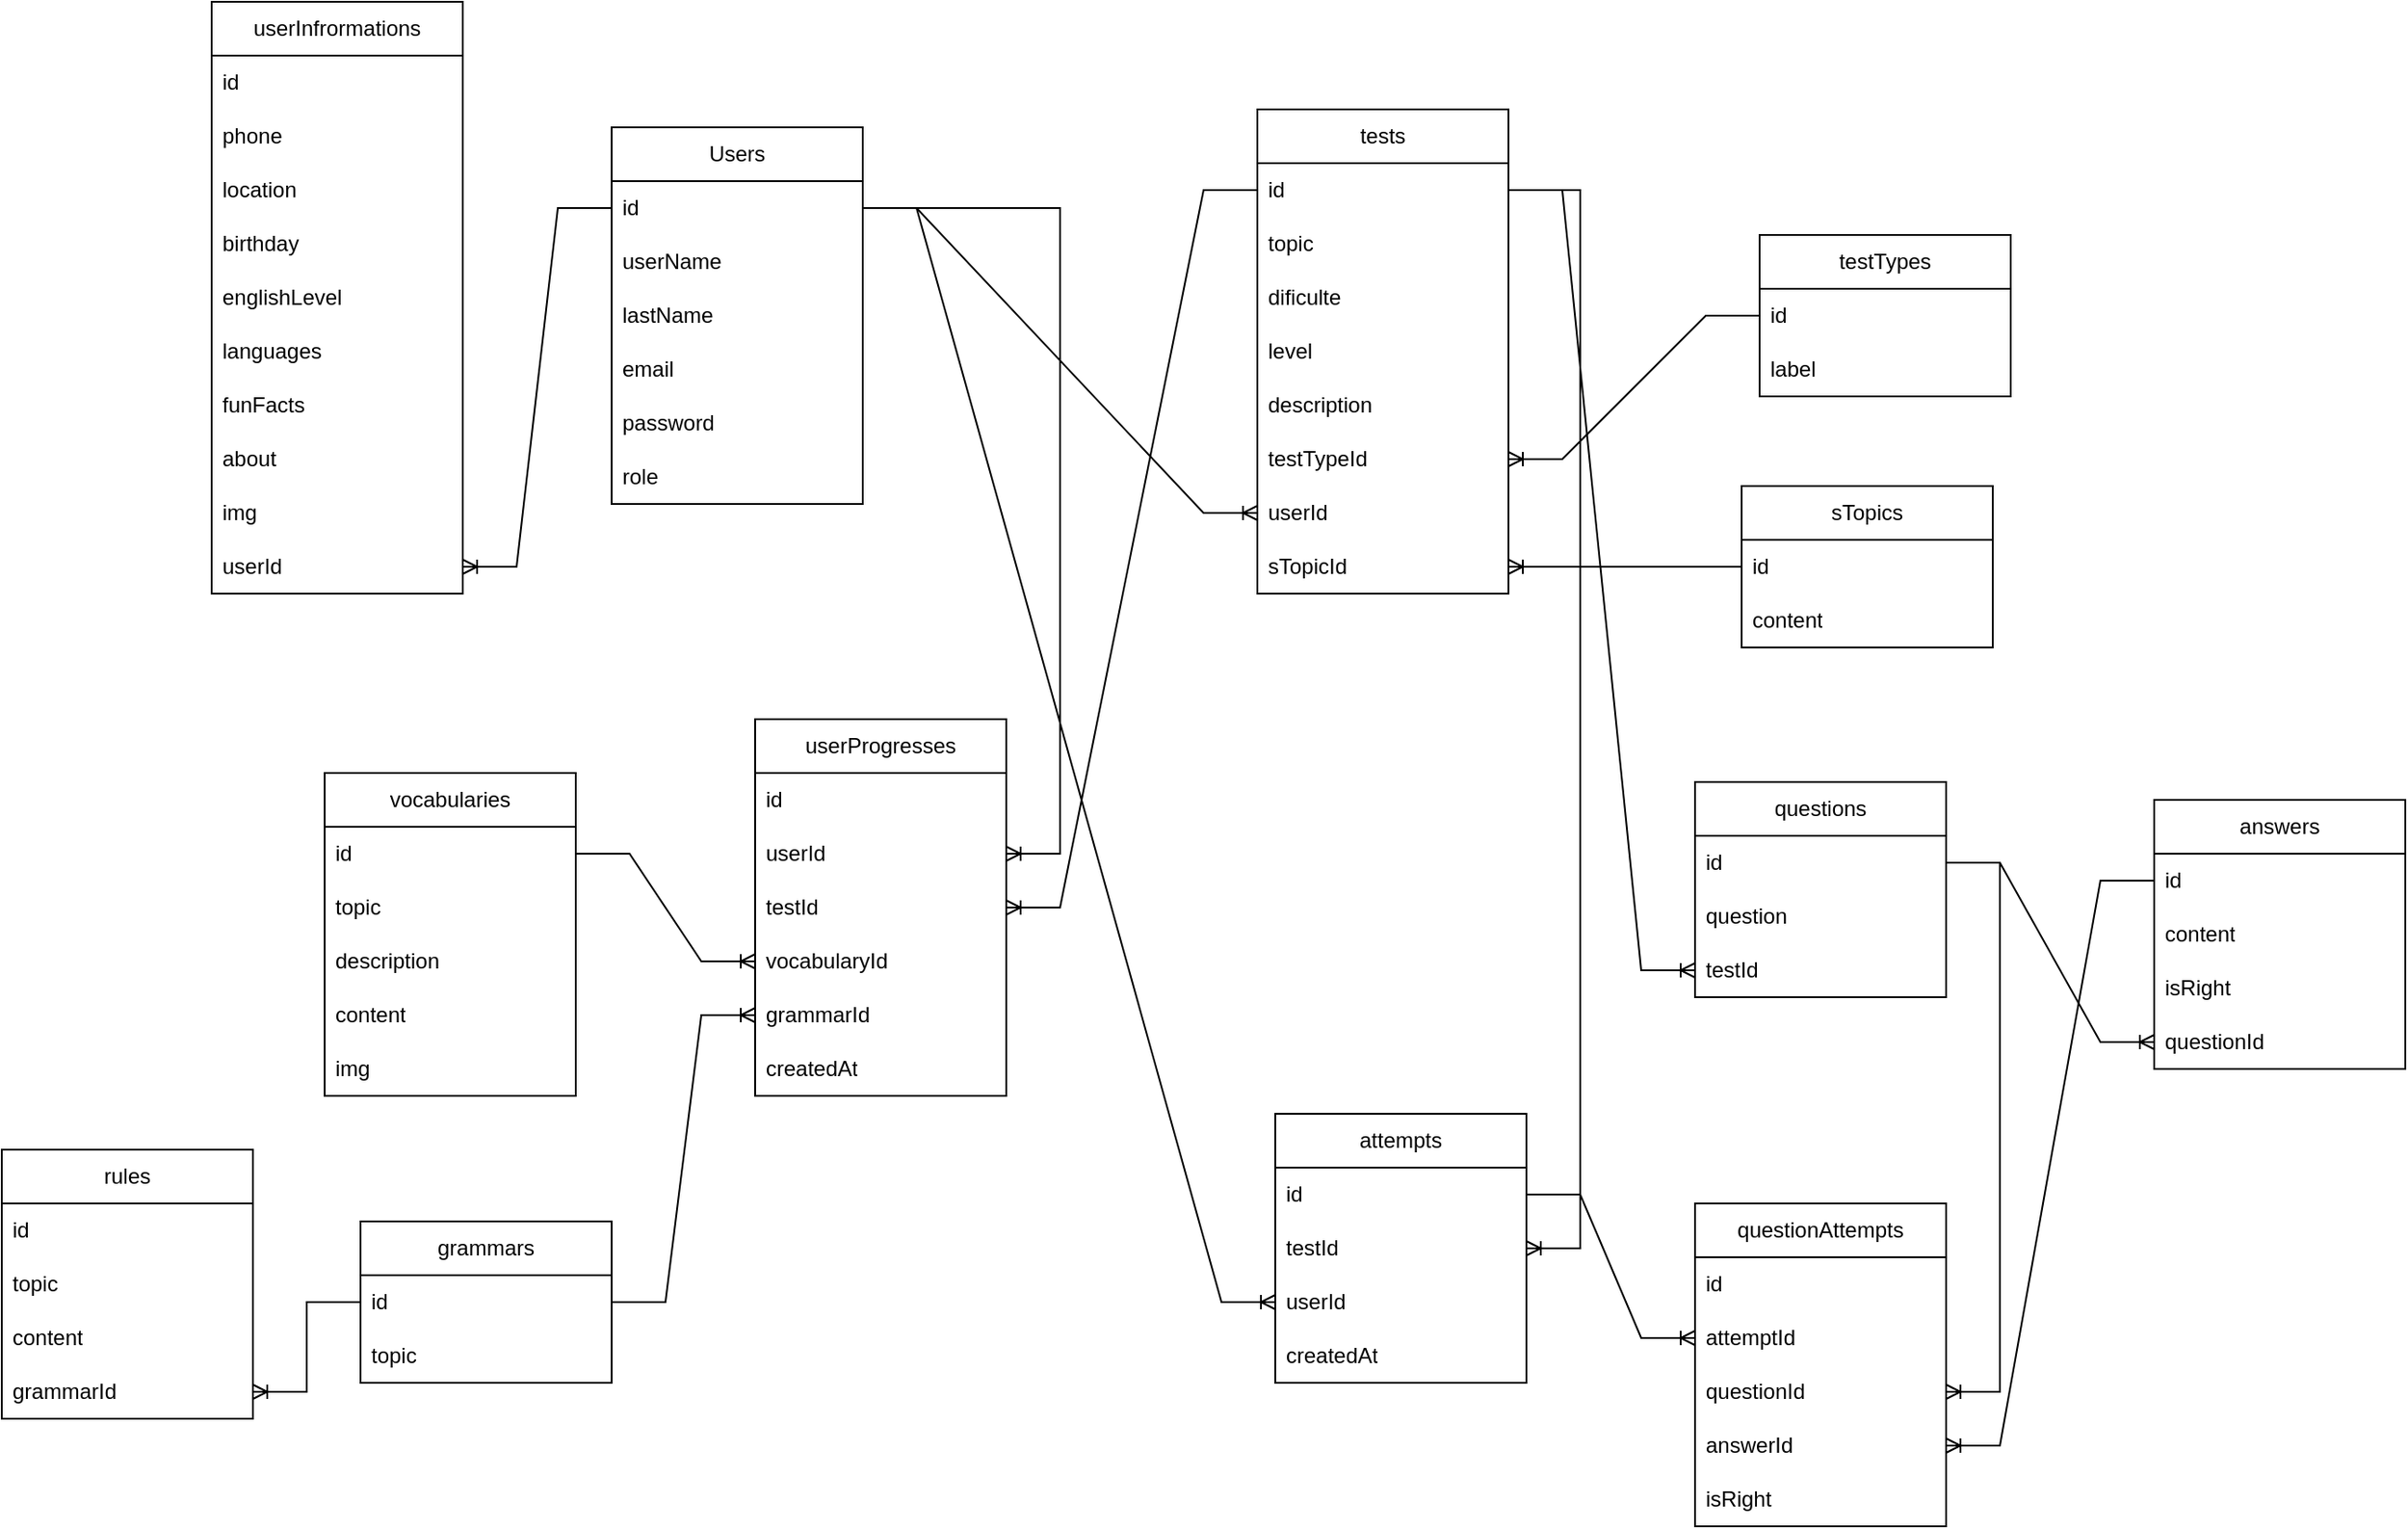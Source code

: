 <mxfile version="24.4.4" type="github">
  <diagram name="Страница — 1" id="nv3YMuTzXJwf4fCHMGc9">
    <mxGraphModel dx="2505" dy="945" grid="1" gridSize="10" guides="1" tooltips="1" connect="1" arrows="1" fold="1" page="1" pageScale="1" pageWidth="827" pageHeight="1169" math="0" shadow="0">
      <root>
        <mxCell id="0" />
        <mxCell id="1" parent="0" />
        <mxCell id="Ns3Db7_WiuPzMc9FxmSq-5" value="Users" style="swimlane;fontStyle=0;childLayout=stackLayout;horizontal=1;startSize=30;horizontalStack=0;resizeParent=1;resizeParentMax=0;resizeLast=0;collapsible=1;marginBottom=0;whiteSpace=wrap;html=1;" vertex="1" parent="1">
          <mxGeometry x="-260" y="100" width="140" height="210" as="geometry" />
        </mxCell>
        <mxCell id="Ns3Db7_WiuPzMc9FxmSq-33" value="id" style="text;strokeColor=none;fillColor=none;align=left;verticalAlign=middle;spacingLeft=4;spacingRight=4;overflow=hidden;points=[[0,0.5],[1,0.5]];portConstraint=eastwest;rotatable=0;whiteSpace=wrap;html=1;" vertex="1" parent="Ns3Db7_WiuPzMc9FxmSq-5">
          <mxGeometry y="30" width="140" height="30" as="geometry" />
        </mxCell>
        <mxCell id="Ns3Db7_WiuPzMc9FxmSq-7" value="userName&lt;span style=&quot;white-space: pre;&quot;&gt;&#x9;&lt;/span&gt;" style="text;strokeColor=none;fillColor=none;align=left;verticalAlign=middle;spacingLeft=4;spacingRight=4;overflow=hidden;points=[[0,0.5],[1,0.5]];portConstraint=eastwest;rotatable=0;whiteSpace=wrap;html=1;" vertex="1" parent="Ns3Db7_WiuPzMc9FxmSq-5">
          <mxGeometry y="60" width="140" height="30" as="geometry" />
        </mxCell>
        <mxCell id="Ns3Db7_WiuPzMc9FxmSq-8" value="lastName" style="text;strokeColor=none;fillColor=none;align=left;verticalAlign=middle;spacingLeft=4;spacingRight=4;overflow=hidden;points=[[0,0.5],[1,0.5]];portConstraint=eastwest;rotatable=0;whiteSpace=wrap;html=1;" vertex="1" parent="Ns3Db7_WiuPzMc9FxmSq-5">
          <mxGeometry y="90" width="140" height="30" as="geometry" />
        </mxCell>
        <mxCell id="Ns3Db7_WiuPzMc9FxmSq-9" value="email" style="text;strokeColor=none;fillColor=none;align=left;verticalAlign=middle;spacingLeft=4;spacingRight=4;overflow=hidden;points=[[0,0.5],[1,0.5]];portConstraint=eastwest;rotatable=0;whiteSpace=wrap;html=1;" vertex="1" parent="Ns3Db7_WiuPzMc9FxmSq-5">
          <mxGeometry y="120" width="140" height="30" as="geometry" />
        </mxCell>
        <mxCell id="Ns3Db7_WiuPzMc9FxmSq-10" value="password" style="text;strokeColor=none;fillColor=none;align=left;verticalAlign=middle;spacingLeft=4;spacingRight=4;overflow=hidden;points=[[0,0.5],[1,0.5]];portConstraint=eastwest;rotatable=0;whiteSpace=wrap;html=1;" vertex="1" parent="Ns3Db7_WiuPzMc9FxmSq-5">
          <mxGeometry y="150" width="140" height="30" as="geometry" />
        </mxCell>
        <mxCell id="Ns3Db7_WiuPzMc9FxmSq-11" value="role" style="text;strokeColor=none;fillColor=none;align=left;verticalAlign=middle;spacingLeft=4;spacingRight=4;overflow=hidden;points=[[0,0.5],[1,0.5]];portConstraint=eastwest;rotatable=0;whiteSpace=wrap;html=1;" vertex="1" parent="Ns3Db7_WiuPzMc9FxmSq-5">
          <mxGeometry y="180" width="140" height="30" as="geometry" />
        </mxCell>
        <mxCell id="Ns3Db7_WiuPzMc9FxmSq-13" value="userInfrormations" style="swimlane;fontStyle=0;childLayout=stackLayout;horizontal=1;startSize=30;horizontalStack=0;resizeParent=1;resizeParentMax=0;resizeLast=0;collapsible=1;marginBottom=0;whiteSpace=wrap;html=1;" vertex="1" parent="1">
          <mxGeometry x="-483" y="30" width="140" height="330" as="geometry" />
        </mxCell>
        <mxCell id="Ns3Db7_WiuPzMc9FxmSq-34" value="id" style="text;strokeColor=none;fillColor=none;align=left;verticalAlign=middle;spacingLeft=4;spacingRight=4;overflow=hidden;points=[[0,0.5],[1,0.5]];portConstraint=eastwest;rotatable=0;whiteSpace=wrap;html=1;" vertex="1" parent="Ns3Db7_WiuPzMc9FxmSq-13">
          <mxGeometry y="30" width="140" height="30" as="geometry" />
        </mxCell>
        <mxCell id="Ns3Db7_WiuPzMc9FxmSq-14" value="phone" style="text;strokeColor=none;fillColor=none;align=left;verticalAlign=middle;spacingLeft=4;spacingRight=4;overflow=hidden;points=[[0,0.5],[1,0.5]];portConstraint=eastwest;rotatable=0;whiteSpace=wrap;html=1;" vertex="1" parent="Ns3Db7_WiuPzMc9FxmSq-13">
          <mxGeometry y="60" width="140" height="30" as="geometry" />
        </mxCell>
        <mxCell id="Ns3Db7_WiuPzMc9FxmSq-15" value="location" style="text;strokeColor=none;fillColor=none;align=left;verticalAlign=middle;spacingLeft=4;spacingRight=4;overflow=hidden;points=[[0,0.5],[1,0.5]];portConstraint=eastwest;rotatable=0;whiteSpace=wrap;html=1;" vertex="1" parent="Ns3Db7_WiuPzMc9FxmSq-13">
          <mxGeometry y="90" width="140" height="30" as="geometry" />
        </mxCell>
        <mxCell id="Ns3Db7_WiuPzMc9FxmSq-16" value="birthday" style="text;strokeColor=none;fillColor=none;align=left;verticalAlign=middle;spacingLeft=4;spacingRight=4;overflow=hidden;points=[[0,0.5],[1,0.5]];portConstraint=eastwest;rotatable=0;whiteSpace=wrap;html=1;" vertex="1" parent="Ns3Db7_WiuPzMc9FxmSq-13">
          <mxGeometry y="120" width="140" height="30" as="geometry" />
        </mxCell>
        <mxCell id="Ns3Db7_WiuPzMc9FxmSq-17" value="englishLevel" style="text;strokeColor=none;fillColor=none;align=left;verticalAlign=middle;spacingLeft=4;spacingRight=4;overflow=hidden;points=[[0,0.5],[1,0.5]];portConstraint=eastwest;rotatable=0;whiteSpace=wrap;html=1;" vertex="1" parent="Ns3Db7_WiuPzMc9FxmSq-13">
          <mxGeometry y="150" width="140" height="30" as="geometry" />
        </mxCell>
        <mxCell id="Ns3Db7_WiuPzMc9FxmSq-18" value="languages" style="text;strokeColor=none;fillColor=none;align=left;verticalAlign=middle;spacingLeft=4;spacingRight=4;overflow=hidden;points=[[0,0.5],[1,0.5]];portConstraint=eastwest;rotatable=0;whiteSpace=wrap;html=1;" vertex="1" parent="Ns3Db7_WiuPzMc9FxmSq-13">
          <mxGeometry y="180" width="140" height="30" as="geometry" />
        </mxCell>
        <mxCell id="Ns3Db7_WiuPzMc9FxmSq-19" value="funFacts" style="text;strokeColor=none;fillColor=none;align=left;verticalAlign=middle;spacingLeft=4;spacingRight=4;overflow=hidden;points=[[0,0.5],[1,0.5]];portConstraint=eastwest;rotatable=0;whiteSpace=wrap;html=1;" vertex="1" parent="Ns3Db7_WiuPzMc9FxmSq-13">
          <mxGeometry y="210" width="140" height="30" as="geometry" />
        </mxCell>
        <mxCell id="Ns3Db7_WiuPzMc9FxmSq-20" value="about" style="text;strokeColor=none;fillColor=none;align=left;verticalAlign=middle;spacingLeft=4;spacingRight=4;overflow=hidden;points=[[0,0.5],[1,0.5]];portConstraint=eastwest;rotatable=0;whiteSpace=wrap;html=1;" vertex="1" parent="Ns3Db7_WiuPzMc9FxmSq-13">
          <mxGeometry y="240" width="140" height="30" as="geometry" />
        </mxCell>
        <mxCell id="Ns3Db7_WiuPzMc9FxmSq-21" value="img" style="text;strokeColor=none;fillColor=none;align=left;verticalAlign=middle;spacingLeft=4;spacingRight=4;overflow=hidden;points=[[0,0.5],[1,0.5]];portConstraint=eastwest;rotatable=0;whiteSpace=wrap;html=1;" vertex="1" parent="Ns3Db7_WiuPzMc9FxmSq-13">
          <mxGeometry y="270" width="140" height="30" as="geometry" />
        </mxCell>
        <mxCell id="Ns3Db7_WiuPzMc9FxmSq-101" value="userId" style="text;strokeColor=none;fillColor=none;align=left;verticalAlign=middle;spacingLeft=4;spacingRight=4;overflow=hidden;points=[[0,0.5],[1,0.5]];portConstraint=eastwest;rotatable=0;whiteSpace=wrap;html=1;" vertex="1" parent="Ns3Db7_WiuPzMc9FxmSq-13">
          <mxGeometry y="300" width="140" height="30" as="geometry" />
        </mxCell>
        <mxCell id="Ns3Db7_WiuPzMc9FxmSq-24" value="testTypes" style="swimlane;fontStyle=0;childLayout=stackLayout;horizontal=1;startSize=30;horizontalStack=0;resizeParent=1;resizeParentMax=0;resizeLast=0;collapsible=1;marginBottom=0;whiteSpace=wrap;html=1;" vertex="1" parent="1">
          <mxGeometry x="380" y="160" width="140" height="90" as="geometry" />
        </mxCell>
        <mxCell id="Ns3Db7_WiuPzMc9FxmSq-25" value="id" style="text;strokeColor=none;fillColor=none;align=left;verticalAlign=middle;spacingLeft=4;spacingRight=4;overflow=hidden;points=[[0,0.5],[1,0.5]];portConstraint=eastwest;rotatable=0;whiteSpace=wrap;html=1;" vertex="1" parent="Ns3Db7_WiuPzMc9FxmSq-24">
          <mxGeometry y="30" width="140" height="30" as="geometry" />
        </mxCell>
        <mxCell id="Ns3Db7_WiuPzMc9FxmSq-26" value="label" style="text;strokeColor=none;fillColor=none;align=left;verticalAlign=middle;spacingLeft=4;spacingRight=4;overflow=hidden;points=[[0,0.5],[1,0.5]];portConstraint=eastwest;rotatable=0;whiteSpace=wrap;html=1;" vertex="1" parent="Ns3Db7_WiuPzMc9FxmSq-24">
          <mxGeometry y="60" width="140" height="30" as="geometry" />
        </mxCell>
        <mxCell id="Ns3Db7_WiuPzMc9FxmSq-35" value="sTopics" style="swimlane;fontStyle=0;childLayout=stackLayout;horizontal=1;startSize=30;horizontalStack=0;resizeParent=1;resizeParentMax=0;resizeLast=0;collapsible=1;marginBottom=0;whiteSpace=wrap;html=1;" vertex="1" parent="1">
          <mxGeometry x="370" y="300" width="140" height="90" as="geometry" />
        </mxCell>
        <mxCell id="Ns3Db7_WiuPzMc9FxmSq-36" value="id" style="text;strokeColor=none;fillColor=none;align=left;verticalAlign=middle;spacingLeft=4;spacingRight=4;overflow=hidden;points=[[0,0.5],[1,0.5]];portConstraint=eastwest;rotatable=0;whiteSpace=wrap;html=1;" vertex="1" parent="Ns3Db7_WiuPzMc9FxmSq-35">
          <mxGeometry y="30" width="140" height="30" as="geometry" />
        </mxCell>
        <mxCell id="Ns3Db7_WiuPzMc9FxmSq-37" value="content" style="text;strokeColor=none;fillColor=none;align=left;verticalAlign=middle;spacingLeft=4;spacingRight=4;overflow=hidden;points=[[0,0.5],[1,0.5]];portConstraint=eastwest;rotatable=0;whiteSpace=wrap;html=1;" vertex="1" parent="Ns3Db7_WiuPzMc9FxmSq-35">
          <mxGeometry y="60" width="140" height="30" as="geometry" />
        </mxCell>
        <mxCell id="Ns3Db7_WiuPzMc9FxmSq-38" value="tests" style="swimlane;fontStyle=0;childLayout=stackLayout;horizontal=1;startSize=30;horizontalStack=0;resizeParent=1;resizeParentMax=0;resizeLast=0;collapsible=1;marginBottom=0;whiteSpace=wrap;html=1;" vertex="1" parent="1">
          <mxGeometry x="100" y="90" width="140" height="270" as="geometry" />
        </mxCell>
        <mxCell id="Ns3Db7_WiuPzMc9FxmSq-39" value="id" style="text;strokeColor=none;fillColor=none;align=left;verticalAlign=middle;spacingLeft=4;spacingRight=4;overflow=hidden;points=[[0,0.5],[1,0.5]];portConstraint=eastwest;rotatable=0;whiteSpace=wrap;html=1;" vertex="1" parent="Ns3Db7_WiuPzMc9FxmSq-38">
          <mxGeometry y="30" width="140" height="30" as="geometry" />
        </mxCell>
        <mxCell id="Ns3Db7_WiuPzMc9FxmSq-40" value="topic" style="text;strokeColor=none;fillColor=none;align=left;verticalAlign=middle;spacingLeft=4;spacingRight=4;overflow=hidden;points=[[0,0.5],[1,0.5]];portConstraint=eastwest;rotatable=0;whiteSpace=wrap;html=1;" vertex="1" parent="Ns3Db7_WiuPzMc9FxmSq-38">
          <mxGeometry y="60" width="140" height="30" as="geometry" />
        </mxCell>
        <mxCell id="Ns3Db7_WiuPzMc9FxmSq-41" value="dificulte" style="text;strokeColor=none;fillColor=none;align=left;verticalAlign=middle;spacingLeft=4;spacingRight=4;overflow=hidden;points=[[0,0.5],[1,0.5]];portConstraint=eastwest;rotatable=0;whiteSpace=wrap;html=1;" vertex="1" parent="Ns3Db7_WiuPzMc9FxmSq-38">
          <mxGeometry y="90" width="140" height="30" as="geometry" />
        </mxCell>
        <mxCell id="Ns3Db7_WiuPzMc9FxmSq-50" value="level" style="text;strokeColor=none;fillColor=none;align=left;verticalAlign=middle;spacingLeft=4;spacingRight=4;overflow=hidden;points=[[0,0.5],[1,0.5]];portConstraint=eastwest;rotatable=0;whiteSpace=wrap;html=1;" vertex="1" parent="Ns3Db7_WiuPzMc9FxmSq-38">
          <mxGeometry y="120" width="140" height="30" as="geometry" />
        </mxCell>
        <mxCell id="Ns3Db7_WiuPzMc9FxmSq-52" value="description" style="text;strokeColor=none;fillColor=none;align=left;verticalAlign=middle;spacingLeft=4;spacingRight=4;overflow=hidden;points=[[0,0.5],[1,0.5]];portConstraint=eastwest;rotatable=0;whiteSpace=wrap;html=1;" vertex="1" parent="Ns3Db7_WiuPzMc9FxmSq-38">
          <mxGeometry y="150" width="140" height="30" as="geometry" />
        </mxCell>
        <mxCell id="Ns3Db7_WiuPzMc9FxmSq-43" value="testTypeId" style="text;strokeColor=none;fillColor=none;align=left;verticalAlign=middle;spacingLeft=4;spacingRight=4;overflow=hidden;points=[[0,0.5],[1,0.5]];portConstraint=eastwest;rotatable=0;whiteSpace=wrap;html=1;" vertex="1" parent="Ns3Db7_WiuPzMc9FxmSq-38">
          <mxGeometry y="180" width="140" height="30" as="geometry" />
        </mxCell>
        <mxCell id="Ns3Db7_WiuPzMc9FxmSq-51" value="userId" style="text;strokeColor=none;fillColor=none;align=left;verticalAlign=middle;spacingLeft=4;spacingRight=4;overflow=hidden;points=[[0,0.5],[1,0.5]];portConstraint=eastwest;rotatable=0;whiteSpace=wrap;html=1;" vertex="1" parent="Ns3Db7_WiuPzMc9FxmSq-38">
          <mxGeometry y="210" width="140" height="30" as="geometry" />
        </mxCell>
        <mxCell id="Ns3Db7_WiuPzMc9FxmSq-49" value="sTopicId" style="text;strokeColor=none;fillColor=none;align=left;verticalAlign=middle;spacingLeft=4;spacingRight=4;overflow=hidden;points=[[0,0.5],[1,0.5]];portConstraint=eastwest;rotatable=0;whiteSpace=wrap;html=1;" vertex="1" parent="Ns3Db7_WiuPzMc9FxmSq-38">
          <mxGeometry y="240" width="140" height="30" as="geometry" />
        </mxCell>
        <mxCell id="Ns3Db7_WiuPzMc9FxmSq-53" value="vocabularies" style="swimlane;fontStyle=0;childLayout=stackLayout;horizontal=1;startSize=30;horizontalStack=0;resizeParent=1;resizeParentMax=0;resizeLast=0;collapsible=1;marginBottom=0;whiteSpace=wrap;html=1;" vertex="1" parent="1">
          <mxGeometry x="-420" y="460" width="140" height="180" as="geometry" />
        </mxCell>
        <mxCell id="Ns3Db7_WiuPzMc9FxmSq-54" value="id" style="text;strokeColor=none;fillColor=none;align=left;verticalAlign=middle;spacingLeft=4;spacingRight=4;overflow=hidden;points=[[0,0.5],[1,0.5]];portConstraint=eastwest;rotatable=0;whiteSpace=wrap;html=1;" vertex="1" parent="Ns3Db7_WiuPzMc9FxmSq-53">
          <mxGeometry y="30" width="140" height="30" as="geometry" />
        </mxCell>
        <mxCell id="Ns3Db7_WiuPzMc9FxmSq-55" value="topic" style="text;strokeColor=none;fillColor=none;align=left;verticalAlign=middle;spacingLeft=4;spacingRight=4;overflow=hidden;points=[[0,0.5],[1,0.5]];portConstraint=eastwest;rotatable=0;whiteSpace=wrap;html=1;" vertex="1" parent="Ns3Db7_WiuPzMc9FxmSq-53">
          <mxGeometry y="60" width="140" height="30" as="geometry" />
        </mxCell>
        <mxCell id="Ns3Db7_WiuPzMc9FxmSq-56" value="description" style="text;strokeColor=none;fillColor=none;align=left;verticalAlign=middle;spacingLeft=4;spacingRight=4;overflow=hidden;points=[[0,0.5],[1,0.5]];portConstraint=eastwest;rotatable=0;whiteSpace=wrap;html=1;" vertex="1" parent="Ns3Db7_WiuPzMc9FxmSq-53">
          <mxGeometry y="90" width="140" height="30" as="geometry" />
        </mxCell>
        <mxCell id="Ns3Db7_WiuPzMc9FxmSq-57" value="content" style="text;strokeColor=none;fillColor=none;align=left;verticalAlign=middle;spacingLeft=4;spacingRight=4;overflow=hidden;points=[[0,0.5],[1,0.5]];portConstraint=eastwest;rotatable=0;whiteSpace=wrap;html=1;" vertex="1" parent="Ns3Db7_WiuPzMc9FxmSq-53">
          <mxGeometry y="120" width="140" height="30" as="geometry" />
        </mxCell>
        <mxCell id="Ns3Db7_WiuPzMc9FxmSq-58" value="img" style="text;strokeColor=none;fillColor=none;align=left;verticalAlign=middle;spacingLeft=4;spacingRight=4;overflow=hidden;points=[[0,0.5],[1,0.5]];portConstraint=eastwest;rotatable=0;whiteSpace=wrap;html=1;" vertex="1" parent="Ns3Db7_WiuPzMc9FxmSq-53">
          <mxGeometry y="150" width="140" height="30" as="geometry" />
        </mxCell>
        <mxCell id="Ns3Db7_WiuPzMc9FxmSq-62" value="grammars" style="swimlane;fontStyle=0;childLayout=stackLayout;horizontal=1;startSize=30;horizontalStack=0;resizeParent=1;resizeParentMax=0;resizeLast=0;collapsible=1;marginBottom=0;whiteSpace=wrap;html=1;" vertex="1" parent="1">
          <mxGeometry x="-400" y="710" width="140" height="90" as="geometry" />
        </mxCell>
        <mxCell id="Ns3Db7_WiuPzMc9FxmSq-63" value="id" style="text;strokeColor=none;fillColor=none;align=left;verticalAlign=middle;spacingLeft=4;spacingRight=4;overflow=hidden;points=[[0,0.5],[1,0.5]];portConstraint=eastwest;rotatable=0;whiteSpace=wrap;html=1;" vertex="1" parent="Ns3Db7_WiuPzMc9FxmSq-62">
          <mxGeometry y="30" width="140" height="30" as="geometry" />
        </mxCell>
        <mxCell id="Ns3Db7_WiuPzMc9FxmSq-64" value="topic" style="text;strokeColor=none;fillColor=none;align=left;verticalAlign=middle;spacingLeft=4;spacingRight=4;overflow=hidden;points=[[0,0.5],[1,0.5]];portConstraint=eastwest;rotatable=0;whiteSpace=wrap;html=1;" vertex="1" parent="Ns3Db7_WiuPzMc9FxmSq-62">
          <mxGeometry y="60" width="140" height="30" as="geometry" />
        </mxCell>
        <mxCell id="Ns3Db7_WiuPzMc9FxmSq-68" value="rules" style="swimlane;fontStyle=0;childLayout=stackLayout;horizontal=1;startSize=30;horizontalStack=0;resizeParent=1;resizeParentMax=0;resizeLast=0;collapsible=1;marginBottom=0;whiteSpace=wrap;html=1;" vertex="1" parent="1">
          <mxGeometry x="-600" y="670" width="140" height="150" as="geometry" />
        </mxCell>
        <mxCell id="Ns3Db7_WiuPzMc9FxmSq-69" value="id" style="text;strokeColor=none;fillColor=none;align=left;verticalAlign=middle;spacingLeft=4;spacingRight=4;overflow=hidden;points=[[0,0.5],[1,0.5]];portConstraint=eastwest;rotatable=0;whiteSpace=wrap;html=1;" vertex="1" parent="Ns3Db7_WiuPzMc9FxmSq-68">
          <mxGeometry y="30" width="140" height="30" as="geometry" />
        </mxCell>
        <mxCell id="Ns3Db7_WiuPzMc9FxmSq-70" value="topic" style="text;strokeColor=none;fillColor=none;align=left;verticalAlign=middle;spacingLeft=4;spacingRight=4;overflow=hidden;points=[[0,0.5],[1,0.5]];portConstraint=eastwest;rotatable=0;whiteSpace=wrap;html=1;" vertex="1" parent="Ns3Db7_WiuPzMc9FxmSq-68">
          <mxGeometry y="60" width="140" height="30" as="geometry" />
        </mxCell>
        <mxCell id="Ns3Db7_WiuPzMc9FxmSq-71" value="content" style="text;strokeColor=none;fillColor=none;align=left;verticalAlign=middle;spacingLeft=4;spacingRight=4;overflow=hidden;points=[[0,0.5],[1,0.5]];portConstraint=eastwest;rotatable=0;whiteSpace=wrap;html=1;" vertex="1" parent="Ns3Db7_WiuPzMc9FxmSq-68">
          <mxGeometry y="90" width="140" height="30" as="geometry" />
        </mxCell>
        <mxCell id="Ns3Db7_WiuPzMc9FxmSq-72" value="grammarId" style="text;strokeColor=none;fillColor=none;align=left;verticalAlign=middle;spacingLeft=4;spacingRight=4;overflow=hidden;points=[[0,0.5],[1,0.5]];portConstraint=eastwest;rotatable=0;whiteSpace=wrap;html=1;" vertex="1" parent="Ns3Db7_WiuPzMc9FxmSq-68">
          <mxGeometry y="120" width="140" height="30" as="geometry" />
        </mxCell>
        <mxCell id="Ns3Db7_WiuPzMc9FxmSq-74" value="userProgresses" style="swimlane;fontStyle=0;childLayout=stackLayout;horizontal=1;startSize=30;horizontalStack=0;resizeParent=1;resizeParentMax=0;resizeLast=0;collapsible=1;marginBottom=0;whiteSpace=wrap;html=1;" vertex="1" parent="1">
          <mxGeometry x="-180" y="430" width="140" height="210" as="geometry" />
        </mxCell>
        <mxCell id="Ns3Db7_WiuPzMc9FxmSq-75" value="id" style="text;strokeColor=none;fillColor=none;align=left;verticalAlign=middle;spacingLeft=4;spacingRight=4;overflow=hidden;points=[[0,0.5],[1,0.5]];portConstraint=eastwest;rotatable=0;whiteSpace=wrap;html=1;" vertex="1" parent="Ns3Db7_WiuPzMc9FxmSq-74">
          <mxGeometry y="30" width="140" height="30" as="geometry" />
        </mxCell>
        <mxCell id="Ns3Db7_WiuPzMc9FxmSq-76" value="userId" style="text;strokeColor=none;fillColor=none;align=left;verticalAlign=middle;spacingLeft=4;spacingRight=4;overflow=hidden;points=[[0,0.5],[1,0.5]];portConstraint=eastwest;rotatable=0;whiteSpace=wrap;html=1;" vertex="1" parent="Ns3Db7_WiuPzMc9FxmSq-74">
          <mxGeometry y="60" width="140" height="30" as="geometry" />
        </mxCell>
        <mxCell id="Ns3Db7_WiuPzMc9FxmSq-77" value="testId" style="text;strokeColor=none;fillColor=none;align=left;verticalAlign=middle;spacingLeft=4;spacingRight=4;overflow=hidden;points=[[0,0.5],[1,0.5]];portConstraint=eastwest;rotatable=0;whiteSpace=wrap;html=1;" vertex="1" parent="Ns3Db7_WiuPzMc9FxmSq-74">
          <mxGeometry y="90" width="140" height="30" as="geometry" />
        </mxCell>
        <mxCell id="Ns3Db7_WiuPzMc9FxmSq-78" value="vocabularyId" style="text;strokeColor=none;fillColor=none;align=left;verticalAlign=middle;spacingLeft=4;spacingRight=4;overflow=hidden;points=[[0,0.5],[1,0.5]];portConstraint=eastwest;rotatable=0;whiteSpace=wrap;html=1;" vertex="1" parent="Ns3Db7_WiuPzMc9FxmSq-74">
          <mxGeometry y="120" width="140" height="30" as="geometry" />
        </mxCell>
        <mxCell id="Ns3Db7_WiuPzMc9FxmSq-80" value="grammarId" style="text;strokeColor=none;fillColor=none;align=left;verticalAlign=middle;spacingLeft=4;spacingRight=4;overflow=hidden;points=[[0,0.5],[1,0.5]];portConstraint=eastwest;rotatable=0;whiteSpace=wrap;html=1;" vertex="1" parent="Ns3Db7_WiuPzMc9FxmSq-74">
          <mxGeometry y="150" width="140" height="30" as="geometry" />
        </mxCell>
        <mxCell id="Ns3Db7_WiuPzMc9FxmSq-79" value="createdAt" style="text;strokeColor=none;fillColor=none;align=left;verticalAlign=middle;spacingLeft=4;spacingRight=4;overflow=hidden;points=[[0,0.5],[1,0.5]];portConstraint=eastwest;rotatable=0;whiteSpace=wrap;html=1;" vertex="1" parent="Ns3Db7_WiuPzMc9FxmSq-74">
          <mxGeometry y="180" width="140" height="30" as="geometry" />
        </mxCell>
        <mxCell id="Ns3Db7_WiuPzMc9FxmSq-81" value="questions" style="swimlane;fontStyle=0;childLayout=stackLayout;horizontal=1;startSize=30;horizontalStack=0;resizeParent=1;resizeParentMax=0;resizeLast=0;collapsible=1;marginBottom=0;whiteSpace=wrap;html=1;" vertex="1" parent="1">
          <mxGeometry x="344" y="465" width="140" height="120" as="geometry" />
        </mxCell>
        <mxCell id="Ns3Db7_WiuPzMc9FxmSq-82" value="id" style="text;strokeColor=none;fillColor=none;align=left;verticalAlign=middle;spacingLeft=4;spacingRight=4;overflow=hidden;points=[[0,0.5],[1,0.5]];portConstraint=eastwest;rotatable=0;whiteSpace=wrap;html=1;" vertex="1" parent="Ns3Db7_WiuPzMc9FxmSq-81">
          <mxGeometry y="30" width="140" height="30" as="geometry" />
        </mxCell>
        <mxCell id="Ns3Db7_WiuPzMc9FxmSq-83" value="question" style="text;strokeColor=none;fillColor=none;align=left;verticalAlign=middle;spacingLeft=4;spacingRight=4;overflow=hidden;points=[[0,0.5],[1,0.5]];portConstraint=eastwest;rotatable=0;whiteSpace=wrap;html=1;" vertex="1" parent="Ns3Db7_WiuPzMc9FxmSq-81">
          <mxGeometry y="60" width="140" height="30" as="geometry" />
        </mxCell>
        <mxCell id="Ns3Db7_WiuPzMc9FxmSq-84" value="testId" style="text;strokeColor=none;fillColor=none;align=left;verticalAlign=middle;spacingLeft=4;spacingRight=4;overflow=hidden;points=[[0,0.5],[1,0.5]];portConstraint=eastwest;rotatable=0;whiteSpace=wrap;html=1;" vertex="1" parent="Ns3Db7_WiuPzMc9FxmSq-81">
          <mxGeometry y="90" width="140" height="30" as="geometry" />
        </mxCell>
        <mxCell id="Ns3Db7_WiuPzMc9FxmSq-85" value="answers" style="swimlane;fontStyle=0;childLayout=stackLayout;horizontal=1;startSize=30;horizontalStack=0;resizeParent=1;resizeParentMax=0;resizeLast=0;collapsible=1;marginBottom=0;whiteSpace=wrap;html=1;" vertex="1" parent="1">
          <mxGeometry x="600" y="475" width="140" height="150" as="geometry" />
        </mxCell>
        <mxCell id="Ns3Db7_WiuPzMc9FxmSq-86" value="id" style="text;strokeColor=none;fillColor=none;align=left;verticalAlign=middle;spacingLeft=4;spacingRight=4;overflow=hidden;points=[[0,0.5],[1,0.5]];portConstraint=eastwest;rotatable=0;whiteSpace=wrap;html=1;" vertex="1" parent="Ns3Db7_WiuPzMc9FxmSq-85">
          <mxGeometry y="30" width="140" height="30" as="geometry" />
        </mxCell>
        <mxCell id="Ns3Db7_WiuPzMc9FxmSq-87" value="content" style="text;strokeColor=none;fillColor=none;align=left;verticalAlign=middle;spacingLeft=4;spacingRight=4;overflow=hidden;points=[[0,0.5],[1,0.5]];portConstraint=eastwest;rotatable=0;whiteSpace=wrap;html=1;" vertex="1" parent="Ns3Db7_WiuPzMc9FxmSq-85">
          <mxGeometry y="60" width="140" height="30" as="geometry" />
        </mxCell>
        <mxCell id="Ns3Db7_WiuPzMc9FxmSq-88" value="isRight" style="text;strokeColor=none;fillColor=none;align=left;verticalAlign=middle;spacingLeft=4;spacingRight=4;overflow=hidden;points=[[0,0.5],[1,0.5]];portConstraint=eastwest;rotatable=0;whiteSpace=wrap;html=1;" vertex="1" parent="Ns3Db7_WiuPzMc9FxmSq-85">
          <mxGeometry y="90" width="140" height="30" as="geometry" />
        </mxCell>
        <mxCell id="Ns3Db7_WiuPzMc9FxmSq-89" value="questionId" style="text;strokeColor=none;fillColor=none;align=left;verticalAlign=middle;spacingLeft=4;spacingRight=4;overflow=hidden;points=[[0,0.5],[1,0.5]];portConstraint=eastwest;rotatable=0;whiteSpace=wrap;html=1;" vertex="1" parent="Ns3Db7_WiuPzMc9FxmSq-85">
          <mxGeometry y="120" width="140" height="30" as="geometry" />
        </mxCell>
        <mxCell id="Ns3Db7_WiuPzMc9FxmSq-90" value="attempts" style="swimlane;fontStyle=0;childLayout=stackLayout;horizontal=1;startSize=30;horizontalStack=0;resizeParent=1;resizeParentMax=0;resizeLast=0;collapsible=1;marginBottom=0;whiteSpace=wrap;html=1;" vertex="1" parent="1">
          <mxGeometry x="110" y="650" width="140" height="150" as="geometry" />
        </mxCell>
        <mxCell id="Ns3Db7_WiuPzMc9FxmSq-91" value="id" style="text;strokeColor=none;fillColor=none;align=left;verticalAlign=middle;spacingLeft=4;spacingRight=4;overflow=hidden;points=[[0,0.5],[1,0.5]];portConstraint=eastwest;rotatable=0;whiteSpace=wrap;html=1;" vertex="1" parent="Ns3Db7_WiuPzMc9FxmSq-90">
          <mxGeometry y="30" width="140" height="30" as="geometry" />
        </mxCell>
        <mxCell id="Ns3Db7_WiuPzMc9FxmSq-92" value="testId" style="text;strokeColor=none;fillColor=none;align=left;verticalAlign=middle;spacingLeft=4;spacingRight=4;overflow=hidden;points=[[0,0.5],[1,0.5]];portConstraint=eastwest;rotatable=0;whiteSpace=wrap;html=1;" vertex="1" parent="Ns3Db7_WiuPzMc9FxmSq-90">
          <mxGeometry y="60" width="140" height="30" as="geometry" />
        </mxCell>
        <mxCell id="Ns3Db7_WiuPzMc9FxmSq-93" value="userId" style="text;strokeColor=none;fillColor=none;align=left;verticalAlign=middle;spacingLeft=4;spacingRight=4;overflow=hidden;points=[[0,0.5],[1,0.5]];portConstraint=eastwest;rotatable=0;whiteSpace=wrap;html=1;" vertex="1" parent="Ns3Db7_WiuPzMc9FxmSq-90">
          <mxGeometry y="90" width="140" height="30" as="geometry" />
        </mxCell>
        <mxCell id="Ns3Db7_WiuPzMc9FxmSq-94" value="createdAt" style="text;strokeColor=none;fillColor=none;align=left;verticalAlign=middle;spacingLeft=4;spacingRight=4;overflow=hidden;points=[[0,0.5],[1,0.5]];portConstraint=eastwest;rotatable=0;whiteSpace=wrap;html=1;" vertex="1" parent="Ns3Db7_WiuPzMc9FxmSq-90">
          <mxGeometry y="120" width="140" height="30" as="geometry" />
        </mxCell>
        <mxCell id="Ns3Db7_WiuPzMc9FxmSq-95" value="questionAttempts" style="swimlane;fontStyle=0;childLayout=stackLayout;horizontal=1;startSize=30;horizontalStack=0;resizeParent=1;resizeParentMax=0;resizeLast=0;collapsible=1;marginBottom=0;whiteSpace=wrap;html=1;" vertex="1" parent="1">
          <mxGeometry x="344" y="700" width="140" height="180" as="geometry" />
        </mxCell>
        <mxCell id="Ns3Db7_WiuPzMc9FxmSq-96" value="id" style="text;strokeColor=none;fillColor=none;align=left;verticalAlign=middle;spacingLeft=4;spacingRight=4;overflow=hidden;points=[[0,0.5],[1,0.5]];portConstraint=eastwest;rotatable=0;whiteSpace=wrap;html=1;" vertex="1" parent="Ns3Db7_WiuPzMc9FxmSq-95">
          <mxGeometry y="30" width="140" height="30" as="geometry" />
        </mxCell>
        <mxCell id="Ns3Db7_WiuPzMc9FxmSq-97" value="attemptId" style="text;strokeColor=none;fillColor=none;align=left;verticalAlign=middle;spacingLeft=4;spacingRight=4;overflow=hidden;points=[[0,0.5],[1,0.5]];portConstraint=eastwest;rotatable=0;whiteSpace=wrap;html=1;" vertex="1" parent="Ns3Db7_WiuPzMc9FxmSq-95">
          <mxGeometry y="60" width="140" height="30" as="geometry" />
        </mxCell>
        <mxCell id="Ns3Db7_WiuPzMc9FxmSq-98" value="questionId" style="text;strokeColor=none;fillColor=none;align=left;verticalAlign=middle;spacingLeft=4;spacingRight=4;overflow=hidden;points=[[0,0.5],[1,0.5]];portConstraint=eastwest;rotatable=0;whiteSpace=wrap;html=1;" vertex="1" parent="Ns3Db7_WiuPzMc9FxmSq-95">
          <mxGeometry y="90" width="140" height="30" as="geometry" />
        </mxCell>
        <mxCell id="Ns3Db7_WiuPzMc9FxmSq-99" value="answerId" style="text;strokeColor=none;fillColor=none;align=left;verticalAlign=middle;spacingLeft=4;spacingRight=4;overflow=hidden;points=[[0,0.5],[1,0.5]];portConstraint=eastwest;rotatable=0;whiteSpace=wrap;html=1;" vertex="1" parent="Ns3Db7_WiuPzMc9FxmSq-95">
          <mxGeometry y="120" width="140" height="30" as="geometry" />
        </mxCell>
        <mxCell id="Ns3Db7_WiuPzMc9FxmSq-100" value="isRight" style="text;strokeColor=none;fillColor=none;align=left;verticalAlign=middle;spacingLeft=4;spacingRight=4;overflow=hidden;points=[[0,0.5],[1,0.5]];portConstraint=eastwest;rotatable=0;whiteSpace=wrap;html=1;" vertex="1" parent="Ns3Db7_WiuPzMc9FxmSq-95">
          <mxGeometry y="150" width="140" height="30" as="geometry" />
        </mxCell>
        <mxCell id="Ns3Db7_WiuPzMc9FxmSq-102" value="" style="edgeStyle=entityRelationEdgeStyle;fontSize=12;html=1;endArrow=ERoneToMany;rounded=0;" edge="1" parent="1" source="Ns3Db7_WiuPzMc9FxmSq-33" target="Ns3Db7_WiuPzMc9FxmSq-101">
          <mxGeometry width="100" height="100" relative="1" as="geometry">
            <mxPoint x="-460" y="600" as="sourcePoint" />
            <mxPoint x="-360" y="500" as="targetPoint" />
          </mxGeometry>
        </mxCell>
        <mxCell id="Ns3Db7_WiuPzMc9FxmSq-103" value="" style="edgeStyle=entityRelationEdgeStyle;fontSize=12;html=1;endArrow=ERoneToMany;rounded=0;" edge="1" parent="1" source="Ns3Db7_WiuPzMc9FxmSq-54" target="Ns3Db7_WiuPzMc9FxmSq-78">
          <mxGeometry width="100" height="100" relative="1" as="geometry">
            <mxPoint x="-530" y="530" as="sourcePoint" />
            <mxPoint x="-220" y="560" as="targetPoint" />
            <Array as="points">
              <mxPoint x="50" y="400" />
            </Array>
          </mxGeometry>
        </mxCell>
        <mxCell id="Ns3Db7_WiuPzMc9FxmSq-104" value="" style="edgeStyle=entityRelationEdgeStyle;fontSize=12;html=1;endArrow=ERoneToMany;rounded=0;exitX=0;exitY=0.5;exitDx=0;exitDy=0;" edge="1" parent="1" source="Ns3Db7_WiuPzMc9FxmSq-63" target="Ns3Db7_WiuPzMc9FxmSq-72">
          <mxGeometry width="100" height="100" relative="1" as="geometry">
            <mxPoint x="-380" y="760" as="sourcePoint" />
            <mxPoint x="-280" y="660" as="targetPoint" />
          </mxGeometry>
        </mxCell>
        <mxCell id="Ns3Db7_WiuPzMc9FxmSq-105" value="" style="edgeStyle=entityRelationEdgeStyle;fontSize=12;html=1;endArrow=ERoneToMany;rounded=0;" edge="1" parent="1" source="Ns3Db7_WiuPzMc9FxmSq-63" target="Ns3Db7_WiuPzMc9FxmSq-80">
          <mxGeometry width="100" height="100" relative="1" as="geometry">
            <mxPoint x="-280" y="750" as="sourcePoint" />
            <mxPoint x="-180" y="650" as="targetPoint" />
          </mxGeometry>
        </mxCell>
        <mxCell id="Ns3Db7_WiuPzMc9FxmSq-106" value="" style="edgeStyle=entityRelationEdgeStyle;fontSize=12;html=1;endArrow=ERoneToMany;rounded=0;" edge="1" parent="1" source="Ns3Db7_WiuPzMc9FxmSq-39" target="Ns3Db7_WiuPzMc9FxmSq-77">
          <mxGeometry width="100" height="100" relative="1" as="geometry">
            <mxPoint y="780" as="sourcePoint" />
            <mxPoint x="100" y="680" as="targetPoint" />
          </mxGeometry>
        </mxCell>
        <mxCell id="Ns3Db7_WiuPzMc9FxmSq-107" value="" style="edgeStyle=entityRelationEdgeStyle;fontSize=12;html=1;endArrow=ERoneToMany;rounded=0;" edge="1" parent="1" source="Ns3Db7_WiuPzMc9FxmSq-36" target="Ns3Db7_WiuPzMc9FxmSq-49">
          <mxGeometry width="100" height="100" relative="1" as="geometry">
            <mxPoint x="290" y="450" as="sourcePoint" />
            <mxPoint x="390" y="350" as="targetPoint" />
          </mxGeometry>
        </mxCell>
        <mxCell id="Ns3Db7_WiuPzMc9FxmSq-108" value="" style="edgeStyle=entityRelationEdgeStyle;fontSize=12;html=1;endArrow=ERoneToMany;rounded=0;" edge="1" parent="1" source="Ns3Db7_WiuPzMc9FxmSq-25" target="Ns3Db7_WiuPzMc9FxmSq-43">
          <mxGeometry width="100" height="100" relative="1" as="geometry">
            <mxPoint x="280" y="170" as="sourcePoint" />
            <mxPoint x="380" y="70" as="targetPoint" />
          </mxGeometry>
        </mxCell>
        <mxCell id="Ns3Db7_WiuPzMc9FxmSq-109" value="" style="edgeStyle=entityRelationEdgeStyle;fontSize=12;html=1;endArrow=ERoneToMany;rounded=0;" edge="1" parent="1" source="Ns3Db7_WiuPzMc9FxmSq-39" target="Ns3Db7_WiuPzMc9FxmSq-84">
          <mxGeometry width="100" height="100" relative="1" as="geometry">
            <mxPoint x="150" y="630" as="sourcePoint" />
            <mxPoint x="250" y="530" as="targetPoint" />
          </mxGeometry>
        </mxCell>
        <mxCell id="Ns3Db7_WiuPzMc9FxmSq-110" value="" style="edgeStyle=entityRelationEdgeStyle;fontSize=12;html=1;endArrow=ERoneToMany;rounded=0;" edge="1" parent="1" source="Ns3Db7_WiuPzMc9FxmSq-82" target="Ns3Db7_WiuPzMc9FxmSq-89">
          <mxGeometry width="100" height="100" relative="1" as="geometry">
            <mxPoint x="190" y="790" as="sourcePoint" />
            <mxPoint x="290" y="690" as="targetPoint" />
          </mxGeometry>
        </mxCell>
        <mxCell id="Ns3Db7_WiuPzMc9FxmSq-111" value="" style="edgeStyle=entityRelationEdgeStyle;fontSize=12;html=1;endArrow=ERoneToMany;rounded=0;" edge="1" parent="1" source="Ns3Db7_WiuPzMc9FxmSq-39" target="Ns3Db7_WiuPzMc9FxmSq-92">
          <mxGeometry width="100" height="100" relative="1" as="geometry">
            <mxPoint x="370" y="800" as="sourcePoint" />
            <mxPoint x="470" y="700" as="targetPoint" />
          </mxGeometry>
        </mxCell>
        <mxCell id="Ns3Db7_WiuPzMc9FxmSq-112" value="" style="edgeStyle=entityRelationEdgeStyle;fontSize=12;html=1;endArrow=ERoneToMany;rounded=0;" edge="1" parent="1" source="Ns3Db7_WiuPzMc9FxmSq-91" target="Ns3Db7_WiuPzMc9FxmSq-97">
          <mxGeometry width="100" height="100" relative="1" as="geometry">
            <mxPoint x="220" y="970" as="sourcePoint" />
            <mxPoint x="320" y="870" as="targetPoint" />
          </mxGeometry>
        </mxCell>
        <mxCell id="Ns3Db7_WiuPzMc9FxmSq-113" value="" style="edgeStyle=entityRelationEdgeStyle;fontSize=12;html=1;endArrow=ERoneToMany;rounded=0;" edge="1" parent="1" source="Ns3Db7_WiuPzMc9FxmSq-82" target="Ns3Db7_WiuPzMc9FxmSq-98">
          <mxGeometry width="100" height="100" relative="1" as="geometry">
            <mxPoint x="170" y="970" as="sourcePoint" />
            <mxPoint x="270" y="870" as="targetPoint" />
            <Array as="points">
              <mxPoint x="490" y="680" />
            </Array>
          </mxGeometry>
        </mxCell>
        <mxCell id="Ns3Db7_WiuPzMc9FxmSq-114" value="" style="edgeStyle=entityRelationEdgeStyle;fontSize=12;html=1;endArrow=ERoneToMany;rounded=0;" edge="1" parent="1" source="Ns3Db7_WiuPzMc9FxmSq-86" target="Ns3Db7_WiuPzMc9FxmSq-99">
          <mxGeometry width="100" height="100" relative="1" as="geometry">
            <mxPoint x="766" y="600" as="sourcePoint" />
            <mxPoint x="510" y="915" as="targetPoint" />
          </mxGeometry>
        </mxCell>
        <mxCell id="Ns3Db7_WiuPzMc9FxmSq-116" value="" style="edgeStyle=entityRelationEdgeStyle;fontSize=12;html=1;endArrow=ERoneToMany;rounded=0;" edge="1" parent="1" source="Ns3Db7_WiuPzMc9FxmSq-33" target="Ns3Db7_WiuPzMc9FxmSq-93">
          <mxGeometry width="100" height="100" relative="1" as="geometry">
            <mxPoint x="-40" y="850" as="sourcePoint" />
            <mxPoint x="60" y="750" as="targetPoint" />
          </mxGeometry>
        </mxCell>
        <mxCell id="Ns3Db7_WiuPzMc9FxmSq-117" value="" style="edgeStyle=entityRelationEdgeStyle;fontSize=12;html=1;endArrow=ERoneToMany;rounded=0;" edge="1" parent="1" source="Ns3Db7_WiuPzMc9FxmSq-33" target="Ns3Db7_WiuPzMc9FxmSq-76">
          <mxGeometry width="100" height="100" relative="1" as="geometry">
            <mxPoint x="-210" y="200" as="sourcePoint" />
            <mxPoint x="-530" y="420" as="targetPoint" />
            <Array as="points">
              <mxPoint x="-200" y="250" />
              <mxPoint x="-210" y="410" />
              <mxPoint x="-190" y="420" />
            </Array>
          </mxGeometry>
        </mxCell>
        <mxCell id="Ns3Db7_WiuPzMc9FxmSq-118" value="" style="edgeStyle=entityRelationEdgeStyle;fontSize=12;html=1;endArrow=ERoneToMany;rounded=0;entryX=0;entryY=0.5;entryDx=0;entryDy=0;" edge="1" parent="1" source="Ns3Db7_WiuPzMc9FxmSq-33" target="Ns3Db7_WiuPzMc9FxmSq-51">
          <mxGeometry width="100" height="100" relative="1" as="geometry">
            <mxPoint x="60" y="550" as="sourcePoint" />
            <mxPoint x="160" y="450" as="targetPoint" />
          </mxGeometry>
        </mxCell>
      </root>
    </mxGraphModel>
  </diagram>
</mxfile>
